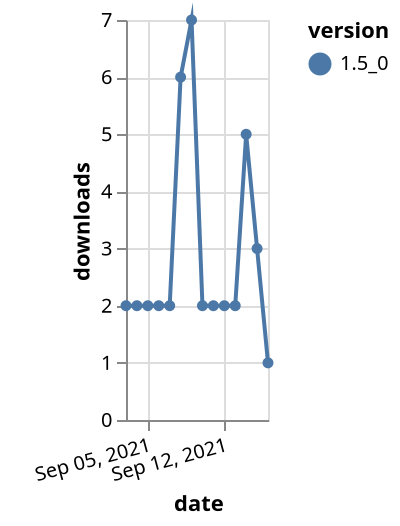 {"$schema": "https://vega.github.io/schema/vega-lite/v5.json", "description": "A simple bar chart with embedded data.", "data": {"values": [{"date": "2021-09-03", "total": 2895, "delta": 2, "version": "1.5_0"}, {"date": "2021-09-04", "total": 2897, "delta": 2, "version": "1.5_0"}, {"date": "2021-09-05", "total": 2899, "delta": 2, "version": "1.5_0"}, {"date": "2021-09-06", "total": 2901, "delta": 2, "version": "1.5_0"}, {"date": "2021-09-07", "total": 2903, "delta": 2, "version": "1.5_0"}, {"date": "2021-09-08", "total": 2909, "delta": 6, "version": "1.5_0"}, {"date": "2021-09-09", "total": 2916, "delta": 7, "version": "1.5_0"}, {"date": "2021-09-10", "total": 2918, "delta": 2, "version": "1.5_0"}, {"date": "2021-09-11", "total": 2920, "delta": 2, "version": "1.5_0"}, {"date": "2021-09-12", "total": 2922, "delta": 2, "version": "1.5_0"}, {"date": "2021-09-13", "total": 2924, "delta": 2, "version": "1.5_0"}, {"date": "2021-09-14", "total": 2929, "delta": 5, "version": "1.5_0"}, {"date": "2021-09-15", "total": 2932, "delta": 3, "version": "1.5_0"}, {"date": "2021-09-16", "total": 2933, "delta": 1, "version": "1.5_0"}]}, "width": "container", "mark": {"type": "line", "point": {"filled": true}}, "encoding": {"x": {"field": "date", "type": "temporal", "timeUnit": "yearmonthdate", "title": "date", "axis": {"labelAngle": -15}}, "y": {"field": "delta", "type": "quantitative", "title": "downloads"}, "color": {"field": "version", "type": "nominal"}, "tooltip": {"field": "delta"}}}